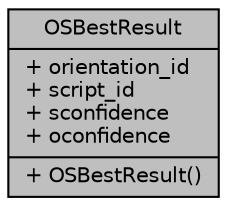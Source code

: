 digraph "OSBestResult"
{
 // LATEX_PDF_SIZE
  edge [fontname="Helvetica",fontsize="10",labelfontname="Helvetica",labelfontsize="10"];
  node [fontname="Helvetica",fontsize="10",shape=record];
  Node1 [label="{OSBestResult\n|+ orientation_id\l+ script_id\l+ sconfidence\l+ oconfidence\l|+ OSBestResult()\l}",height=0.2,width=0.4,color="black", fillcolor="grey75", style="filled", fontcolor="black",tooltip=" "];
}

